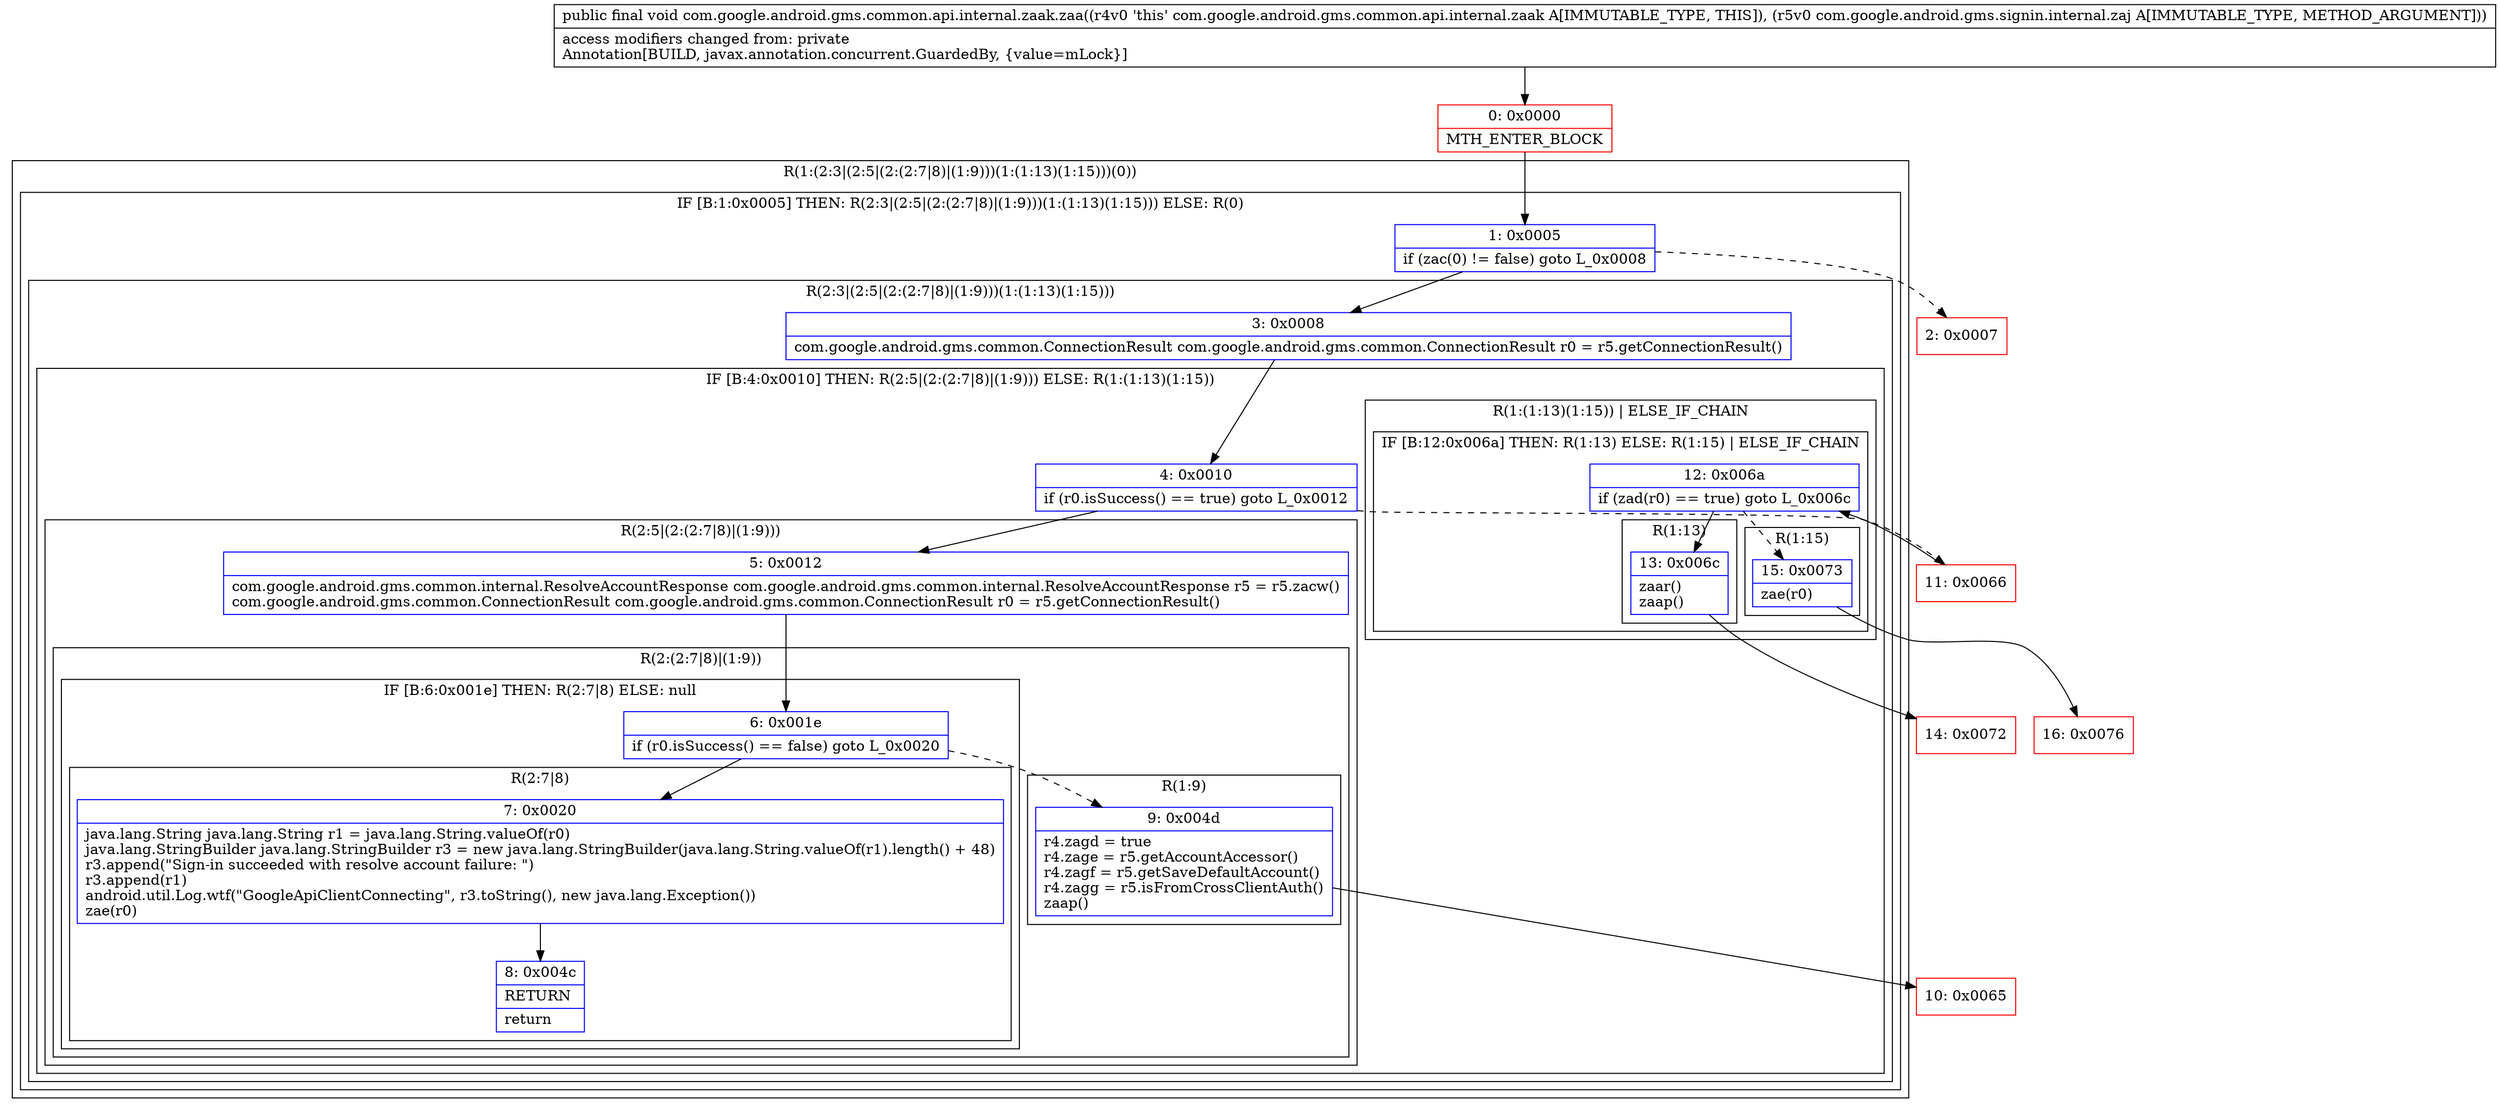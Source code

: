 digraph "CFG forcom.google.android.gms.common.api.internal.zaak.zaa(Lcom\/google\/android\/gms\/signin\/internal\/zaj;)V" {
subgraph cluster_Region_597441784 {
label = "R(1:(2:3|(2:5|(2:(2:7|8)|(1:9)))(1:(1:13)(1:15)))(0))";
node [shape=record,color=blue];
subgraph cluster_IfRegion_225169716 {
label = "IF [B:1:0x0005] THEN: R(2:3|(2:5|(2:(2:7|8)|(1:9)))(1:(1:13)(1:15))) ELSE: R(0)";
node [shape=record,color=blue];
Node_1 [shape=record,label="{1\:\ 0x0005|if (zac(0) != false) goto L_0x0008\l}"];
subgraph cluster_Region_882198762 {
label = "R(2:3|(2:5|(2:(2:7|8)|(1:9)))(1:(1:13)(1:15)))";
node [shape=record,color=blue];
Node_3 [shape=record,label="{3\:\ 0x0008|com.google.android.gms.common.ConnectionResult com.google.android.gms.common.ConnectionResult r0 = r5.getConnectionResult()\l}"];
subgraph cluster_IfRegion_1495726146 {
label = "IF [B:4:0x0010] THEN: R(2:5|(2:(2:7|8)|(1:9))) ELSE: R(1:(1:13)(1:15))";
node [shape=record,color=blue];
Node_4 [shape=record,label="{4\:\ 0x0010|if (r0.isSuccess() == true) goto L_0x0012\l}"];
subgraph cluster_Region_1849037381 {
label = "R(2:5|(2:(2:7|8)|(1:9)))";
node [shape=record,color=blue];
Node_5 [shape=record,label="{5\:\ 0x0012|com.google.android.gms.common.internal.ResolveAccountResponse com.google.android.gms.common.internal.ResolveAccountResponse r5 = r5.zacw()\lcom.google.android.gms.common.ConnectionResult com.google.android.gms.common.ConnectionResult r0 = r5.getConnectionResult()\l}"];
subgraph cluster_Region_709882371 {
label = "R(2:(2:7|8)|(1:9))";
node [shape=record,color=blue];
subgraph cluster_IfRegion_1525741969 {
label = "IF [B:6:0x001e] THEN: R(2:7|8) ELSE: null";
node [shape=record,color=blue];
Node_6 [shape=record,label="{6\:\ 0x001e|if (r0.isSuccess() == false) goto L_0x0020\l}"];
subgraph cluster_Region_2090445681 {
label = "R(2:7|8)";
node [shape=record,color=blue];
Node_7 [shape=record,label="{7\:\ 0x0020|java.lang.String java.lang.String r1 = java.lang.String.valueOf(r0)\ljava.lang.StringBuilder java.lang.StringBuilder r3 = new java.lang.StringBuilder(java.lang.String.valueOf(r1).length() + 48)\lr3.append(\"Sign\-in succeeded with resolve account failure: \")\lr3.append(r1)\landroid.util.Log.wtf(\"GoogleApiClientConnecting\", r3.toString(), new java.lang.Exception())\lzae(r0)\l}"];
Node_8 [shape=record,label="{8\:\ 0x004c|RETURN\l|return\l}"];
}
}
subgraph cluster_Region_3937065 {
label = "R(1:9)";
node [shape=record,color=blue];
Node_9 [shape=record,label="{9\:\ 0x004d|r4.zagd = true\lr4.zage = r5.getAccountAccessor()\lr4.zagf = r5.getSaveDefaultAccount()\lr4.zagg = r5.isFromCrossClientAuth()\lzaap()\l}"];
}
}
}
subgraph cluster_Region_230498737 {
label = "R(1:(1:13)(1:15)) | ELSE_IF_CHAIN\l";
node [shape=record,color=blue];
subgraph cluster_IfRegion_1563489491 {
label = "IF [B:12:0x006a] THEN: R(1:13) ELSE: R(1:15) | ELSE_IF_CHAIN\l";
node [shape=record,color=blue];
Node_12 [shape=record,label="{12\:\ 0x006a|if (zad(r0) == true) goto L_0x006c\l}"];
subgraph cluster_Region_1325709058 {
label = "R(1:13)";
node [shape=record,color=blue];
Node_13 [shape=record,label="{13\:\ 0x006c|zaar()\lzaap()\l}"];
}
subgraph cluster_Region_1887094456 {
label = "R(1:15)";
node [shape=record,color=blue];
Node_15 [shape=record,label="{15\:\ 0x0073|zae(r0)\l}"];
}
}
}
}
}
subgraph cluster_Region_473247143 {
label = "R(0)";
node [shape=record,color=blue];
}
}
}
Node_0 [shape=record,color=red,label="{0\:\ 0x0000|MTH_ENTER_BLOCK\l}"];
Node_2 [shape=record,color=red,label="{2\:\ 0x0007}"];
Node_10 [shape=record,color=red,label="{10\:\ 0x0065}"];
Node_11 [shape=record,color=red,label="{11\:\ 0x0066}"];
Node_14 [shape=record,color=red,label="{14\:\ 0x0072}"];
Node_16 [shape=record,color=red,label="{16\:\ 0x0076}"];
MethodNode[shape=record,label="{public final void com.google.android.gms.common.api.internal.zaak.zaa((r4v0 'this' com.google.android.gms.common.api.internal.zaak A[IMMUTABLE_TYPE, THIS]), (r5v0 com.google.android.gms.signin.internal.zaj A[IMMUTABLE_TYPE, METHOD_ARGUMENT]))  | access modifiers changed from: private\lAnnotation[BUILD, javax.annotation.concurrent.GuardedBy, \{value=mLock\}]\l}"];
MethodNode -> Node_0;
Node_1 -> Node_2[style=dashed];
Node_1 -> Node_3;
Node_3 -> Node_4;
Node_4 -> Node_5;
Node_4 -> Node_11[style=dashed];
Node_5 -> Node_6;
Node_6 -> Node_7;
Node_6 -> Node_9[style=dashed];
Node_7 -> Node_8;
Node_9 -> Node_10;
Node_12 -> Node_13;
Node_12 -> Node_15[style=dashed];
Node_13 -> Node_14;
Node_15 -> Node_16;
Node_0 -> Node_1;
Node_11 -> Node_12;
}

